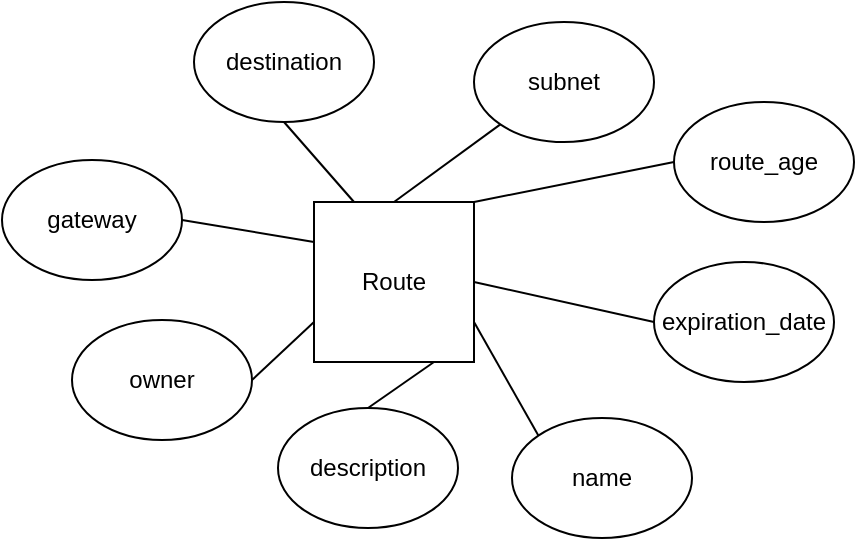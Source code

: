 <mxfile version="24.2.5" type="github">
  <diagram name="Page-1" id="sw3fMiHSHSXHJpbco0qD">
    <mxGraphModel dx="1050" dy="522" grid="1" gridSize="10" guides="1" tooltips="1" connect="1" arrows="1" fold="1" page="1" pageScale="1" pageWidth="850" pageHeight="1100" math="0" shadow="0">
      <root>
        <mxCell id="0" />
        <mxCell id="1" parent="0" />
        <mxCell id="jklfDloTVhAi6FvYHOGH-10" style="rounded=0;orthogonalLoop=1;jettySize=auto;html=1;exitX=0.25;exitY=0;exitDx=0;exitDy=0;entryX=0.5;entryY=1;entryDx=0;entryDy=0;endArrow=none;endFill=0;" edge="1" parent="1" source="jklfDloTVhAi6FvYHOGH-1" target="jklfDloTVhAi6FvYHOGH-2">
          <mxGeometry relative="1" as="geometry" />
        </mxCell>
        <mxCell id="jklfDloTVhAi6FvYHOGH-11" style="rounded=0;orthogonalLoop=1;jettySize=auto;html=1;exitX=0.5;exitY=0;exitDx=0;exitDy=0;entryX=0;entryY=1;entryDx=0;entryDy=0;endArrow=none;endFill=0;" edge="1" parent="1" source="jklfDloTVhAi6FvYHOGH-1" target="jklfDloTVhAi6FvYHOGH-3">
          <mxGeometry relative="1" as="geometry" />
        </mxCell>
        <mxCell id="jklfDloTVhAi6FvYHOGH-12" style="rounded=0;orthogonalLoop=1;jettySize=auto;html=1;exitX=1;exitY=0;exitDx=0;exitDy=0;entryX=0;entryY=0.5;entryDx=0;entryDy=0;endArrow=none;endFill=0;" edge="1" parent="1" source="jklfDloTVhAi6FvYHOGH-1" target="jklfDloTVhAi6FvYHOGH-6">
          <mxGeometry relative="1" as="geometry" />
        </mxCell>
        <mxCell id="jklfDloTVhAi6FvYHOGH-13" style="rounded=0;orthogonalLoop=1;jettySize=auto;html=1;exitX=1;exitY=0.5;exitDx=0;exitDy=0;entryX=0;entryY=0.5;entryDx=0;entryDy=0;endArrow=none;endFill=0;" edge="1" parent="1" source="jklfDloTVhAi6FvYHOGH-1" target="jklfDloTVhAi6FvYHOGH-8">
          <mxGeometry relative="1" as="geometry" />
        </mxCell>
        <mxCell id="jklfDloTVhAi6FvYHOGH-14" style="rounded=0;orthogonalLoop=1;jettySize=auto;html=1;exitX=1;exitY=0.75;exitDx=0;exitDy=0;entryX=0;entryY=0;entryDx=0;entryDy=0;endArrow=none;endFill=0;" edge="1" parent="1" source="jklfDloTVhAi6FvYHOGH-1" target="jklfDloTVhAi6FvYHOGH-4">
          <mxGeometry relative="1" as="geometry" />
        </mxCell>
        <mxCell id="jklfDloTVhAi6FvYHOGH-15" style="rounded=0;orthogonalLoop=1;jettySize=auto;html=1;exitX=0.75;exitY=1;exitDx=0;exitDy=0;entryX=0.5;entryY=0;entryDx=0;entryDy=0;endArrow=none;endFill=0;" edge="1" parent="1" source="jklfDloTVhAi6FvYHOGH-1" target="jklfDloTVhAi6FvYHOGH-7">
          <mxGeometry relative="1" as="geometry" />
        </mxCell>
        <mxCell id="jklfDloTVhAi6FvYHOGH-17" style="rounded=0;orthogonalLoop=1;jettySize=auto;html=1;exitX=0;exitY=0.75;exitDx=0;exitDy=0;entryX=1;entryY=0.5;entryDx=0;entryDy=0;endArrow=none;endFill=0;" edge="1" parent="1" source="jklfDloTVhAi6FvYHOGH-1" target="jklfDloTVhAi6FvYHOGH-9">
          <mxGeometry relative="1" as="geometry" />
        </mxCell>
        <mxCell id="jklfDloTVhAi6FvYHOGH-18" style="rounded=0;orthogonalLoop=1;jettySize=auto;html=1;exitX=0;exitY=0.25;exitDx=0;exitDy=0;entryX=1;entryY=0.5;entryDx=0;entryDy=0;endArrow=none;endFill=0;" edge="1" parent="1" source="jklfDloTVhAi6FvYHOGH-1" target="jklfDloTVhAi6FvYHOGH-5">
          <mxGeometry relative="1" as="geometry" />
        </mxCell>
        <mxCell id="jklfDloTVhAi6FvYHOGH-1" value="Route" style="whiteSpace=wrap;html=1;aspect=fixed;" vertex="1" parent="1">
          <mxGeometry x="380" y="230" width="80" height="80" as="geometry" />
        </mxCell>
        <mxCell id="jklfDloTVhAi6FvYHOGH-2" value="destination" style="ellipse;whiteSpace=wrap;html=1;" vertex="1" parent="1">
          <mxGeometry x="320" y="130" width="90" height="60" as="geometry" />
        </mxCell>
        <mxCell id="jklfDloTVhAi6FvYHOGH-3" value="subnet" style="ellipse;whiteSpace=wrap;html=1;" vertex="1" parent="1">
          <mxGeometry x="460" y="140" width="90" height="60" as="geometry" />
        </mxCell>
        <mxCell id="jklfDloTVhAi6FvYHOGH-4" value="name" style="ellipse;whiteSpace=wrap;html=1;" vertex="1" parent="1">
          <mxGeometry x="479" y="338" width="90" height="60" as="geometry" />
        </mxCell>
        <mxCell id="jklfDloTVhAi6FvYHOGH-5" value="gateway" style="ellipse;whiteSpace=wrap;html=1;" vertex="1" parent="1">
          <mxGeometry x="224" y="209" width="90" height="60" as="geometry" />
        </mxCell>
        <mxCell id="jklfDloTVhAi6FvYHOGH-6" value="route_age" style="ellipse;whiteSpace=wrap;html=1;" vertex="1" parent="1">
          <mxGeometry x="560" y="180" width="90" height="60" as="geometry" />
        </mxCell>
        <mxCell id="jklfDloTVhAi6FvYHOGH-7" value="description" style="ellipse;whiteSpace=wrap;html=1;" vertex="1" parent="1">
          <mxGeometry x="362" y="333" width="90" height="60" as="geometry" />
        </mxCell>
        <mxCell id="jklfDloTVhAi6FvYHOGH-8" value="expiration_date" style="ellipse;whiteSpace=wrap;html=1;" vertex="1" parent="1">
          <mxGeometry x="550" y="260" width="90" height="60" as="geometry" />
        </mxCell>
        <mxCell id="jklfDloTVhAi6FvYHOGH-9" value="owner" style="ellipse;whiteSpace=wrap;html=1;" vertex="1" parent="1">
          <mxGeometry x="259" y="289" width="90" height="60" as="geometry" />
        </mxCell>
      </root>
    </mxGraphModel>
  </diagram>
</mxfile>
